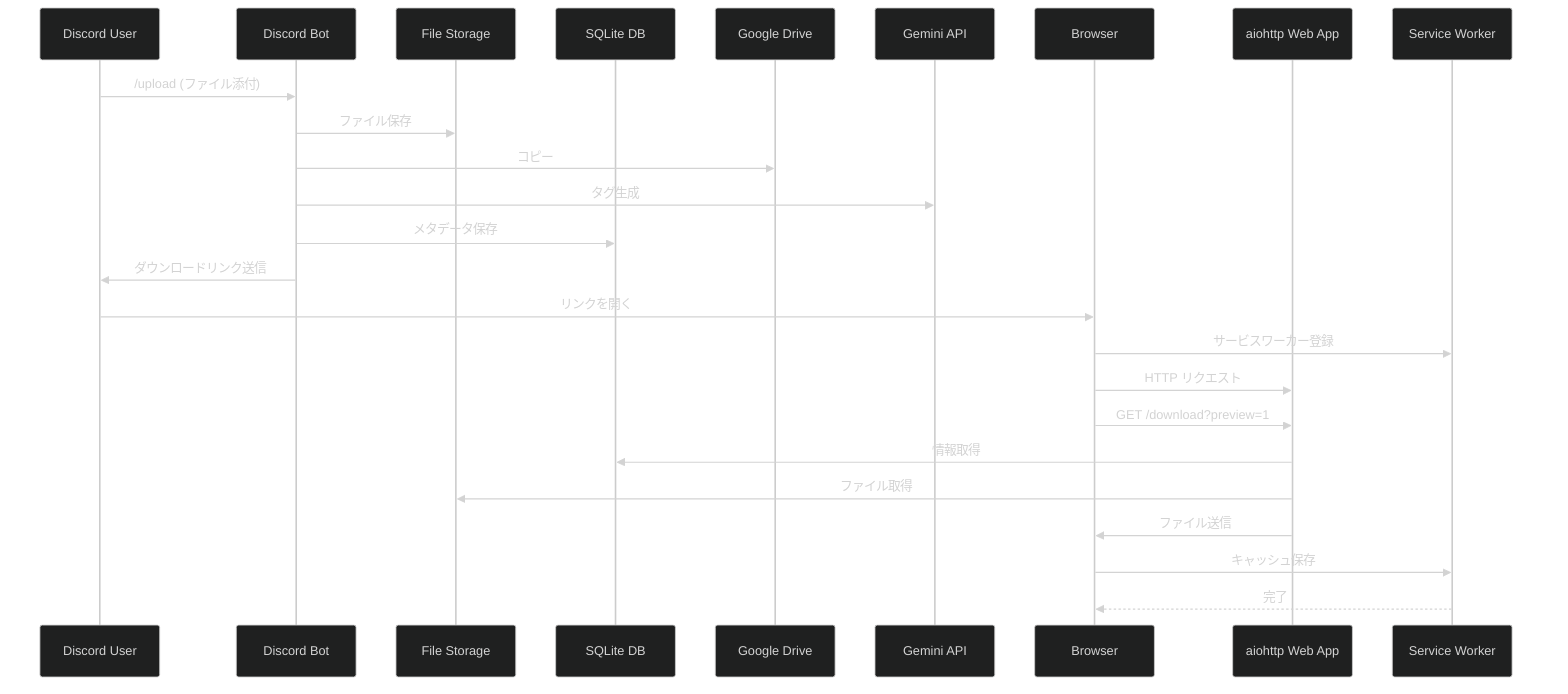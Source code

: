 %%{init: {'theme': 'dark'}}%%
%% Web Dcloud Server シーケンス図 (全体)
sequenceDiagram
    participant User as Discord User
    participant Bot as Discord Bot
    participant Files as File Storage
    participant DB as SQLite DB
    participant Drive as Google Drive
    participant Gemini as Gemini API
    participant Browser as Browser
    participant Web as aiohttp Web App
    participant SW as Service Worker

    User->>Bot: /upload (ファイル添付)
    Bot->>Files: ファイル保存
    Bot->>Drive: コピー
    Bot->>Gemini: タグ生成
    Bot->>DB: メタデータ保存
    Bot->>User: ダウンロードリンク送信
    User->>Browser: リンクを開く
    Browser->>SW: サービスワーカー登録
    Browser->>Web: HTTP リクエスト
    Browser->>Web: GET /download?preview=1
    Web->>DB: 情報取得
    Web->>Files: ファイル取得
    Web->>Browser: ファイル送信
    Browser->>SW: キャッシュ保存
    SW-->>Browser: 完了